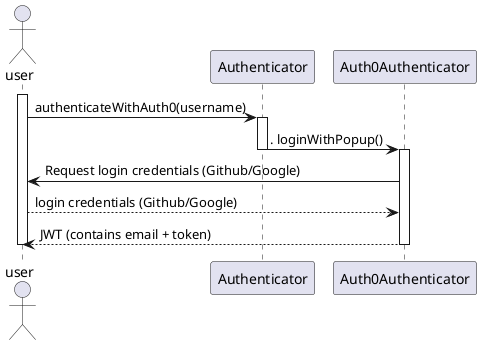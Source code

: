 @startuml
actor user

participant Authenticator as a
participant Auth0Authenticator as auth0

activate user
        user -> a: authenticateWithAuth0(username)
        activate a
                a -> auth0: . loginWithPopup()
deactivate a
                activate auth0
                        auth0 -> user: Request login credentials (Github/Google)
                        user --> auth0: login credentials (Github/Google)
                        auth0 --> user: JWT (contains email + token)
'                        user -> a: Authenticate (JWT)
'                        a -> auth0: verify JWT
'                        alt JWT is valid
'                                auth0 --> a: valid
'                                a --> user: Success
'                        else
'                                auth0 --> a: invalid
'                                a --> user: Error: Invalid JWT
'                        end

                deactivate auth0
                
deactivate user
@enduml
